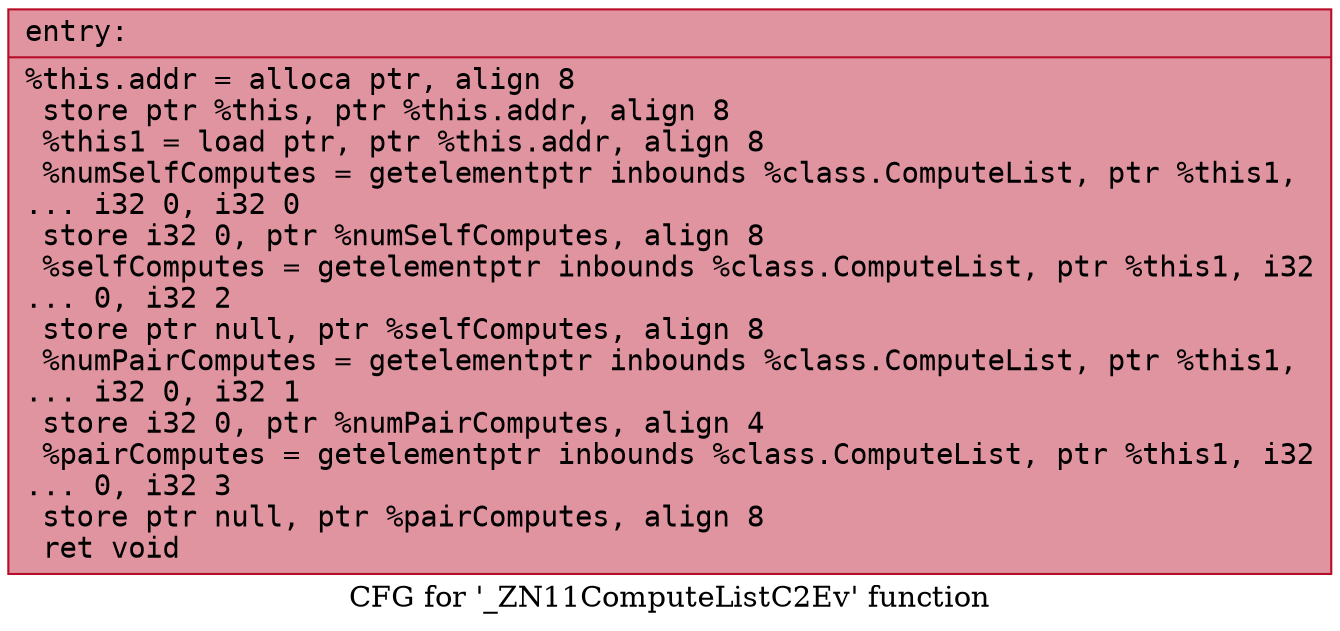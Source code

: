 digraph "CFG for '_ZN11ComputeListC2Ev' function" {
	label="CFG for '_ZN11ComputeListC2Ev' function";

	Node0x55695a574ae0 [shape=record,color="#b70d28ff", style=filled, fillcolor="#b70d2870" fontname="Courier",label="{entry:\l|  %this.addr = alloca ptr, align 8\l  store ptr %this, ptr %this.addr, align 8\l  %this1 = load ptr, ptr %this.addr, align 8\l  %numSelfComputes = getelementptr inbounds %class.ComputeList, ptr %this1,\l... i32 0, i32 0\l  store i32 0, ptr %numSelfComputes, align 8\l  %selfComputes = getelementptr inbounds %class.ComputeList, ptr %this1, i32\l... 0, i32 2\l  store ptr null, ptr %selfComputes, align 8\l  %numPairComputes = getelementptr inbounds %class.ComputeList, ptr %this1,\l... i32 0, i32 1\l  store i32 0, ptr %numPairComputes, align 4\l  %pairComputes = getelementptr inbounds %class.ComputeList, ptr %this1, i32\l... 0, i32 3\l  store ptr null, ptr %pairComputes, align 8\l  ret void\l}"];
}

